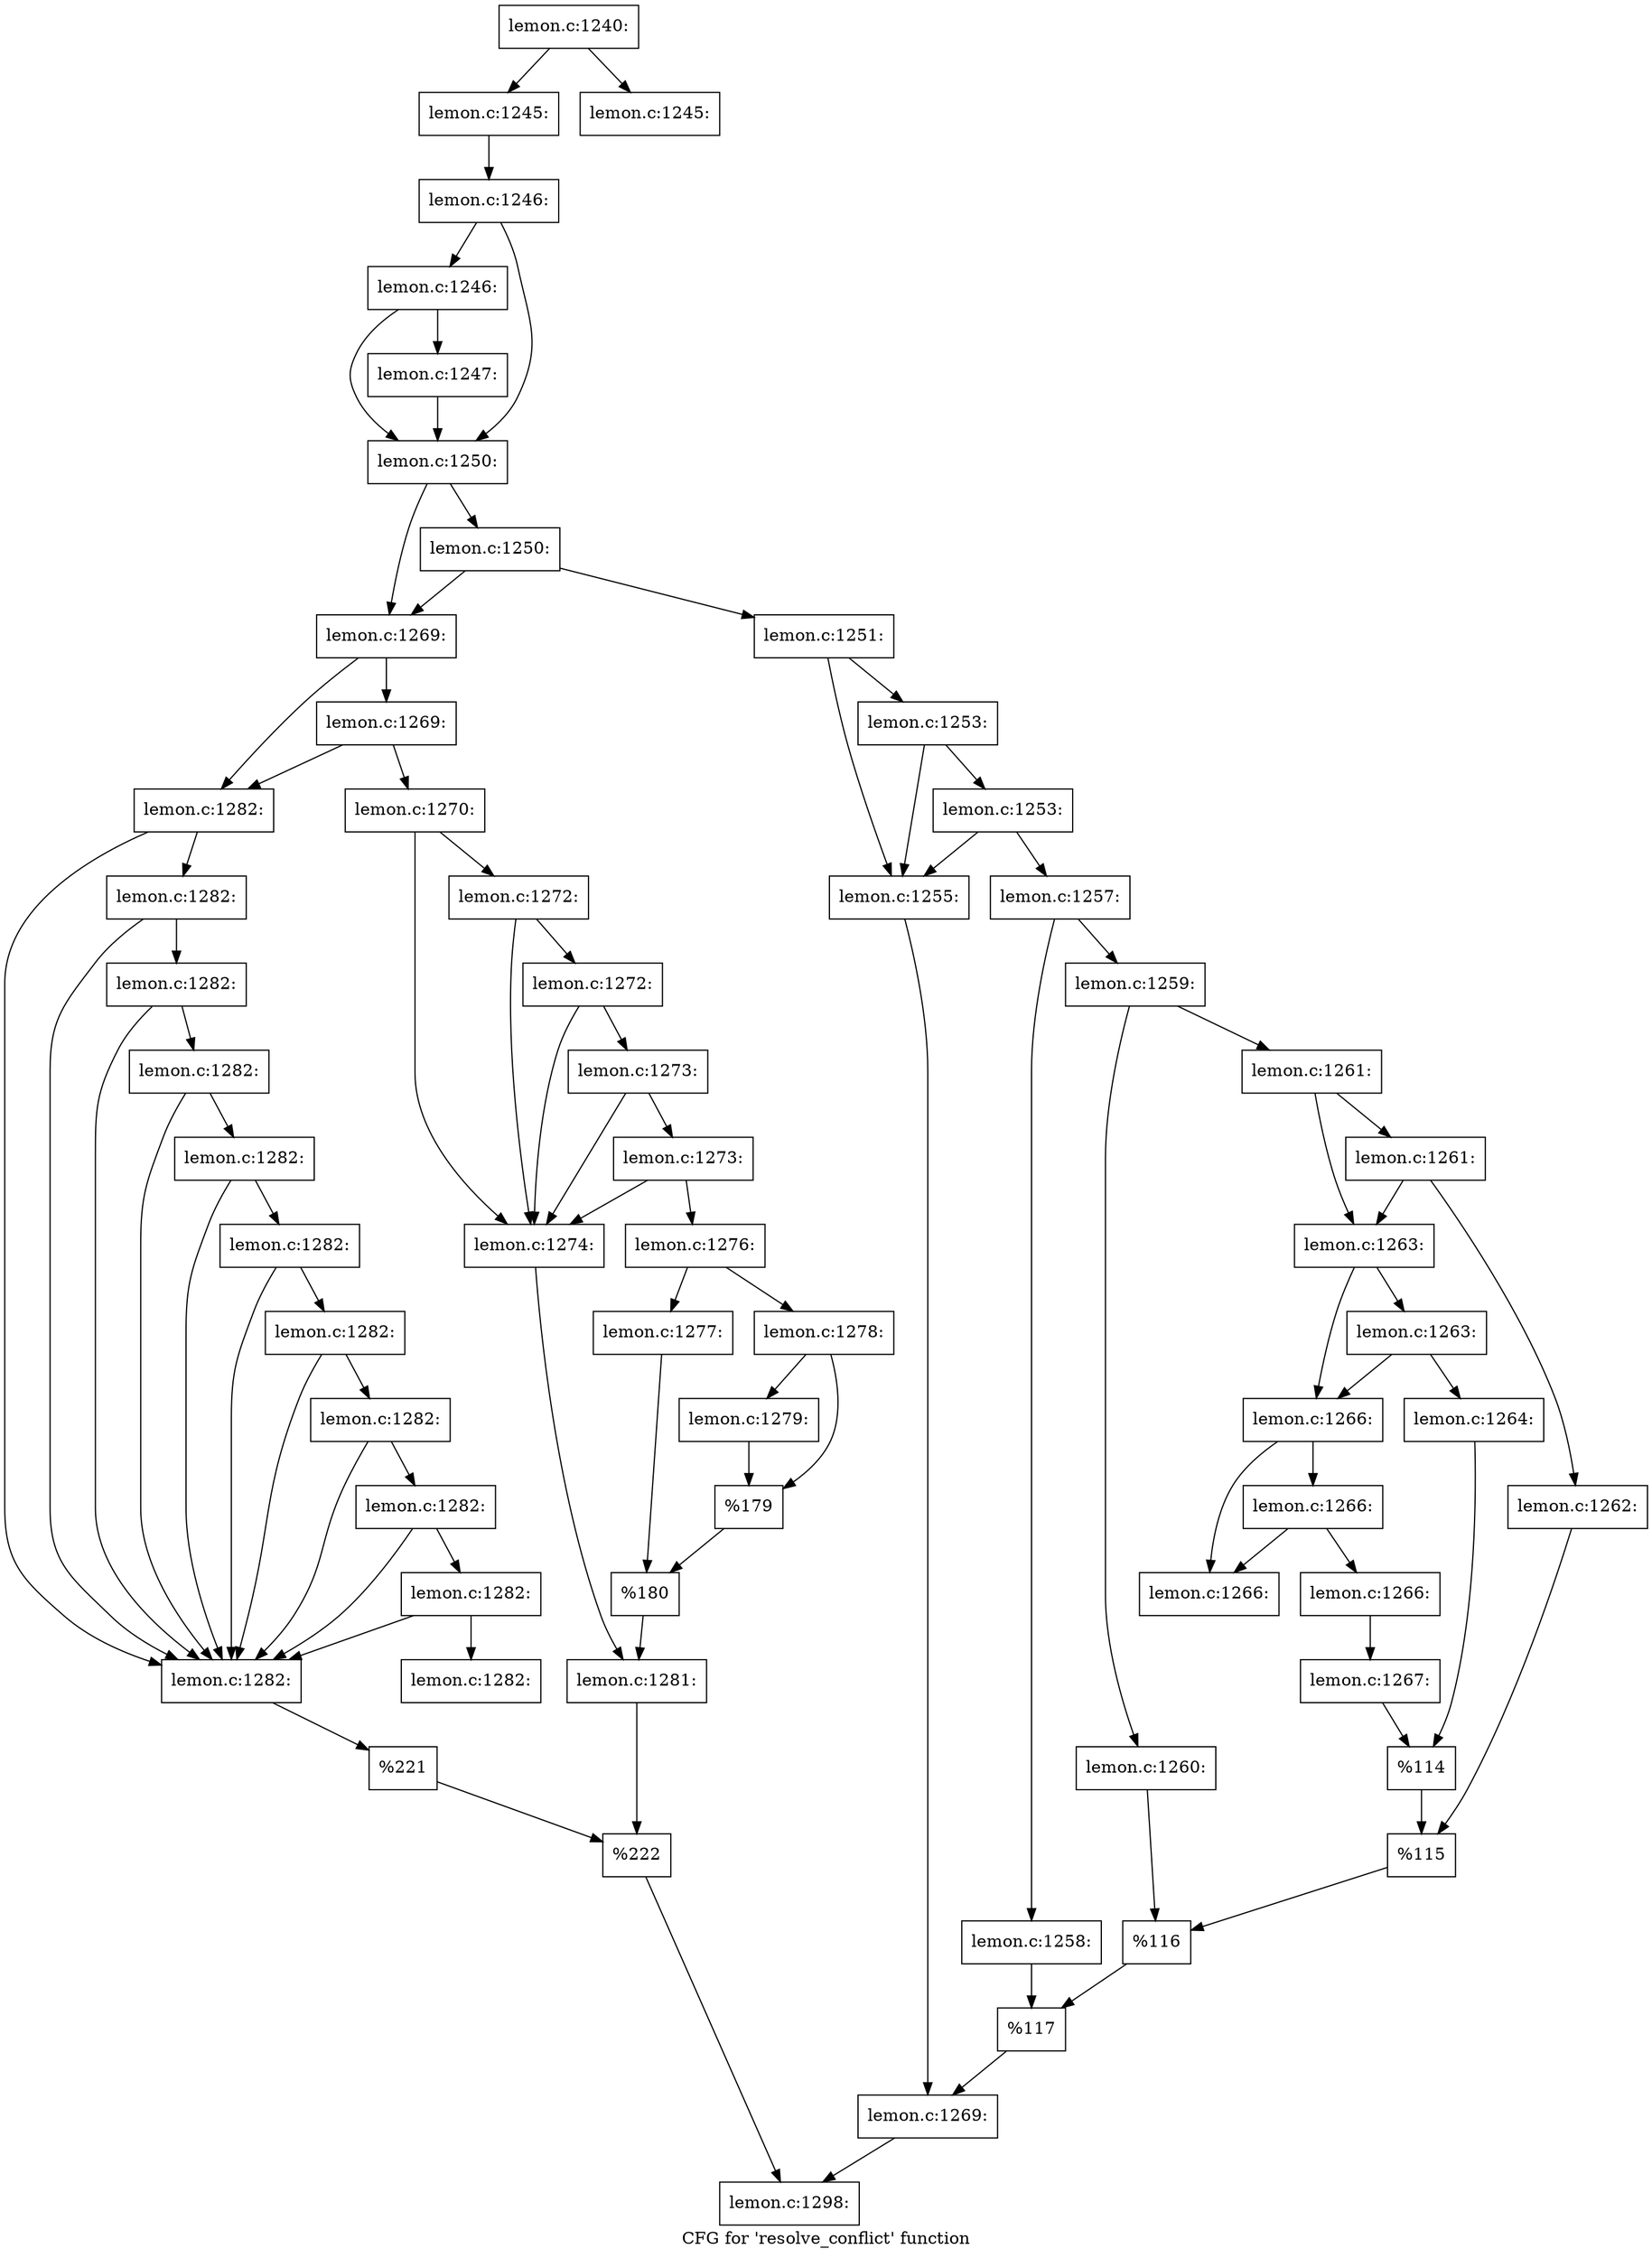 digraph "CFG for 'resolve_conflict' function" {
	label="CFG for 'resolve_conflict' function";

	Node0x562565246980 [shape=record,label="{lemon.c:1240:}"];
	Node0x562565246980 -> Node0x5625657212f0;
	Node0x562565246980 -> Node0x562565721390;
	Node0x5625657212f0 [shape=record,label="{lemon.c:1245:}"];
	Node0x5625657212f0 -> Node0x562565721340;
	Node0x562565721390 [shape=record,label="{lemon.c:1245:}"];
	Node0x562565721340 [shape=record,label="{lemon.c:1246:}"];
	Node0x562565721340 -> Node0x562565721f30;
	Node0x562565721340 -> Node0x562565721ee0;
	Node0x562565721f30 [shape=record,label="{lemon.c:1246:}"];
	Node0x562565721f30 -> Node0x562565721e20;
	Node0x562565721f30 -> Node0x562565721ee0;
	Node0x562565721e20 [shape=record,label="{lemon.c:1247:}"];
	Node0x562565721e20 -> Node0x562565721ee0;
	Node0x562565721ee0 [shape=record,label="{lemon.c:1250:}"];
	Node0x562565721ee0 -> Node0x562565722e60;
	Node0x562565721ee0 -> Node0x562565722e10;
	Node0x562565722e60 [shape=record,label="{lemon.c:1250:}"];
	Node0x562565722e60 -> Node0x562565722d70;
	Node0x562565722e60 -> Node0x562565722e10;
	Node0x562565722d70 [shape=record,label="{lemon.c:1251:}"];
	Node0x562565722d70 -> Node0x562565723f10;
	Node0x562565722d70 -> Node0x562565724080;
	Node0x562565724080 [shape=record,label="{lemon.c:1253:}"];
	Node0x562565724080 -> Node0x562565723f10;
	Node0x562565724080 -> Node0x562565724000;
	Node0x562565724000 [shape=record,label="{lemon.c:1253:}"];
	Node0x562565724000 -> Node0x562565723f10;
	Node0x562565724000 -> Node0x562565723fb0;
	Node0x562565723f10 [shape=record,label="{lemon.c:1255:}"];
	Node0x562565723f10 -> Node0x562565723f60;
	Node0x562565723fb0 [shape=record,label="{lemon.c:1257:}"];
	Node0x562565723fb0 -> Node0x5625657250d0;
	Node0x562565723fb0 -> Node0x562565725170;
	Node0x5625657250d0 [shape=record,label="{lemon.c:1258:}"];
	Node0x5625657250d0 -> Node0x562565725120;
	Node0x562565725170 [shape=record,label="{lemon.c:1259:}"];
	Node0x562565725170 -> Node0x562565725b90;
	Node0x562565725170 -> Node0x562565725c30;
	Node0x562565725b90 [shape=record,label="{lemon.c:1260:}"];
	Node0x562565725b90 -> Node0x562565725be0;
	Node0x562565725c30 [shape=record,label="{lemon.c:1261:}"];
	Node0x562565725c30 -> Node0x562565726740;
	Node0x562565725c30 -> Node0x5625657266f0;
	Node0x562565726740 [shape=record,label="{lemon.c:1261:}"];
	Node0x562565726740 -> Node0x562565726650;
	Node0x562565726740 -> Node0x5625657266f0;
	Node0x562565726650 [shape=record,label="{lemon.c:1262:}"];
	Node0x562565726650 -> Node0x5625657266a0;
	Node0x5625657266f0 [shape=record,label="{lemon.c:1263:}"];
	Node0x5625657266f0 -> Node0x562565727620;
	Node0x5625657266f0 -> Node0x5625657275d0;
	Node0x562565727620 [shape=record,label="{lemon.c:1263:}"];
	Node0x562565727620 -> Node0x562565727530;
	Node0x562565727620 -> Node0x5625657275d0;
	Node0x562565727530 [shape=record,label="{lemon.c:1264:}"];
	Node0x562565727530 -> Node0x562565727580;
	Node0x5625657275d0 [shape=record,label="{lemon.c:1266:}"];
	Node0x5625657275d0 -> Node0x5625657285b0;
	Node0x5625657275d0 -> Node0x562565728560;
	Node0x5625657285b0 [shape=record,label="{lemon.c:1266:}"];
	Node0x5625657285b0 -> Node0x5625657284c0;
	Node0x5625657285b0 -> Node0x562565728560;
	Node0x5625657284c0 [shape=record,label="{lemon.c:1266:}"];
	Node0x5625657284c0 -> Node0x562565728510;
	Node0x562565728560 [shape=record,label="{lemon.c:1266:}"];
	Node0x562565728510 [shape=record,label="{lemon.c:1267:}"];
	Node0x562565728510 -> Node0x562565727580;
	Node0x562565727580 [shape=record,label="{%114}"];
	Node0x562565727580 -> Node0x5625657266a0;
	Node0x5625657266a0 [shape=record,label="{%115}"];
	Node0x5625657266a0 -> Node0x562565725be0;
	Node0x562565725be0 [shape=record,label="{%116}"];
	Node0x562565725be0 -> Node0x562565725120;
	Node0x562565725120 [shape=record,label="{%117}"];
	Node0x562565725120 -> Node0x562565723f60;
	Node0x562565723f60 [shape=record,label="{lemon.c:1269:}"];
	Node0x562565723f60 -> Node0x562565722dc0;
	Node0x562565722e10 [shape=record,label="{lemon.c:1269:}"];
	Node0x562565722e10 -> Node0x5625657299a0;
	Node0x562565722e10 -> Node0x562565729950;
	Node0x5625657299a0 [shape=record,label="{lemon.c:1269:}"];
	Node0x5625657299a0 -> Node0x562565729170;
	Node0x5625657299a0 -> Node0x562565729950;
	Node0x562565729170 [shape=record,label="{lemon.c:1270:}"];
	Node0x562565729170 -> Node0x56256572ac50;
	Node0x562565729170 -> Node0x56256572aec0;
	Node0x56256572aec0 [shape=record,label="{lemon.c:1272:}"];
	Node0x56256572aec0 -> Node0x56256572ac50;
	Node0x56256572aec0 -> Node0x56256572ae40;
	Node0x56256572ae40 [shape=record,label="{lemon.c:1272:}"];
	Node0x56256572ae40 -> Node0x56256572ac50;
	Node0x56256572ae40 -> Node0x56256572adc0;
	Node0x56256572adc0 [shape=record,label="{lemon.c:1273:}"];
	Node0x56256572adc0 -> Node0x56256572ac50;
	Node0x56256572adc0 -> Node0x56256572ad40;
	Node0x56256572ad40 [shape=record,label="{lemon.c:1273:}"];
	Node0x56256572ad40 -> Node0x56256572ac50;
	Node0x56256572ad40 -> Node0x56256572acf0;
	Node0x56256572ac50 [shape=record,label="{lemon.c:1274:}"];
	Node0x56256572ac50 -> Node0x56256572aca0;
	Node0x56256572acf0 [shape=record,label="{lemon.c:1276:}"];
	Node0x56256572acf0 -> Node0x56256572c6c0;
	Node0x56256572acf0 -> Node0x56256572c760;
	Node0x56256572c6c0 [shape=record,label="{lemon.c:1277:}"];
	Node0x56256572c6c0 -> Node0x56256572c710;
	Node0x56256572c760 [shape=record,label="{lemon.c:1278:}"];
	Node0x56256572c760 -> Node0x56256572d180;
	Node0x56256572c760 -> Node0x56256572d1d0;
	Node0x56256572d180 [shape=record,label="{lemon.c:1279:}"];
	Node0x56256572d180 -> Node0x56256572d1d0;
	Node0x56256572d1d0 [shape=record,label="{%179}"];
	Node0x56256572d1d0 -> Node0x56256572c710;
	Node0x56256572c710 [shape=record,label="{%180}"];
	Node0x56256572c710 -> Node0x56256572aca0;
	Node0x56256572aca0 [shape=record,label="{lemon.c:1281:}"];
	Node0x56256572aca0 -> Node0x562565729900;
	Node0x562565729950 [shape=record,label="{lemon.c:1282:}"];
	Node0x562565729950 -> Node0x56256572dee0;
	Node0x562565729950 -> Node0x56256572e280;
	Node0x56256572e280 [shape=record,label="{lemon.c:1282:}"];
	Node0x56256572e280 -> Node0x56256572dee0;
	Node0x56256572e280 -> Node0x56256572e230;
	Node0x56256572e230 [shape=record,label="{lemon.c:1282:}"];
	Node0x56256572e230 -> Node0x56256572dee0;
	Node0x56256572e230 -> Node0x56256572e1e0;
	Node0x56256572e1e0 [shape=record,label="{lemon.c:1282:}"];
	Node0x56256572e1e0 -> Node0x56256572dee0;
	Node0x56256572e1e0 -> Node0x56256572e190;
	Node0x56256572e190 [shape=record,label="{lemon.c:1282:}"];
	Node0x56256572e190 -> Node0x56256572dee0;
	Node0x56256572e190 -> Node0x56256572e140;
	Node0x56256572e140 [shape=record,label="{lemon.c:1282:}"];
	Node0x56256572e140 -> Node0x56256572dee0;
	Node0x56256572e140 -> Node0x56256572e0f0;
	Node0x56256572e0f0 [shape=record,label="{lemon.c:1282:}"];
	Node0x56256572e0f0 -> Node0x56256572dee0;
	Node0x56256572e0f0 -> Node0x56256572e0a0;
	Node0x56256572e0a0 [shape=record,label="{lemon.c:1282:}"];
	Node0x56256572e0a0 -> Node0x56256572dee0;
	Node0x56256572e0a0 -> Node0x56256572e050;
	Node0x56256572e050 [shape=record,label="{lemon.c:1282:}"];
	Node0x56256572e050 -> Node0x56256572dee0;
	Node0x56256572e050 -> Node0x56256572dfd0;
	Node0x56256572dfd0 [shape=record,label="{lemon.c:1282:}"];
	Node0x56256572dfd0 -> Node0x56256572dee0;
	Node0x56256572dfd0 -> Node0x56256572df80;
	Node0x56256572dee0 [shape=record,label="{lemon.c:1282:}"];
	Node0x56256572dee0 -> Node0x56256572df30;
	Node0x56256572df80 [shape=record,label="{lemon.c:1282:}"];
	Node0x56256572df30 [shape=record,label="{%221}"];
	Node0x56256572df30 -> Node0x562565729900;
	Node0x562565729900 [shape=record,label="{%222}"];
	Node0x562565729900 -> Node0x562565722dc0;
	Node0x562565722dc0 [shape=record,label="{lemon.c:1298:}"];
}
